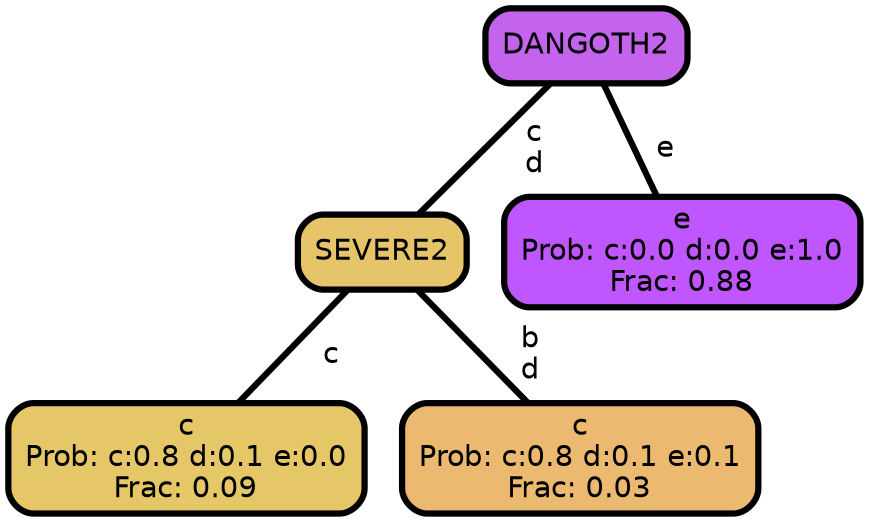 graph Tree {
node [shape=box, style="filled, rounded",color="black",penwidth="3",fontcolor="black",                 fontname=helvetica] ;
graph [ranksep="0 equally", splines=straight,                 bgcolor=transparent, dpi=200] ;
edge [fontname=helvetica, color=black] ;
0 [label="c
Prob: c:0.8 d:0.1 e:0.0
Frac: 0.09", fillcolor="#e5c767"] ;
1 [label="SEVERE2", fillcolor="#e6c469"] ;
2 [label="c
Prob: c:0.8 d:0.1 e:0.1
Frac: 0.03", fillcolor="#ebb96f"] ;
3 [label="DANGOTH2", fillcolor="#c463ec"] ;
4 [label="e
Prob: c:0.0 d:0.0 e:1.0
Frac: 0.88", fillcolor="#c056fe"] ;
1 -- 0 [label=" c",penwidth=3] ;
1 -- 2 [label=" b\n d",penwidth=3] ;
3 -- 1 [label=" c\n d",penwidth=3] ;
3 -- 4 [label=" e",penwidth=3] ;
{rank = same;}}